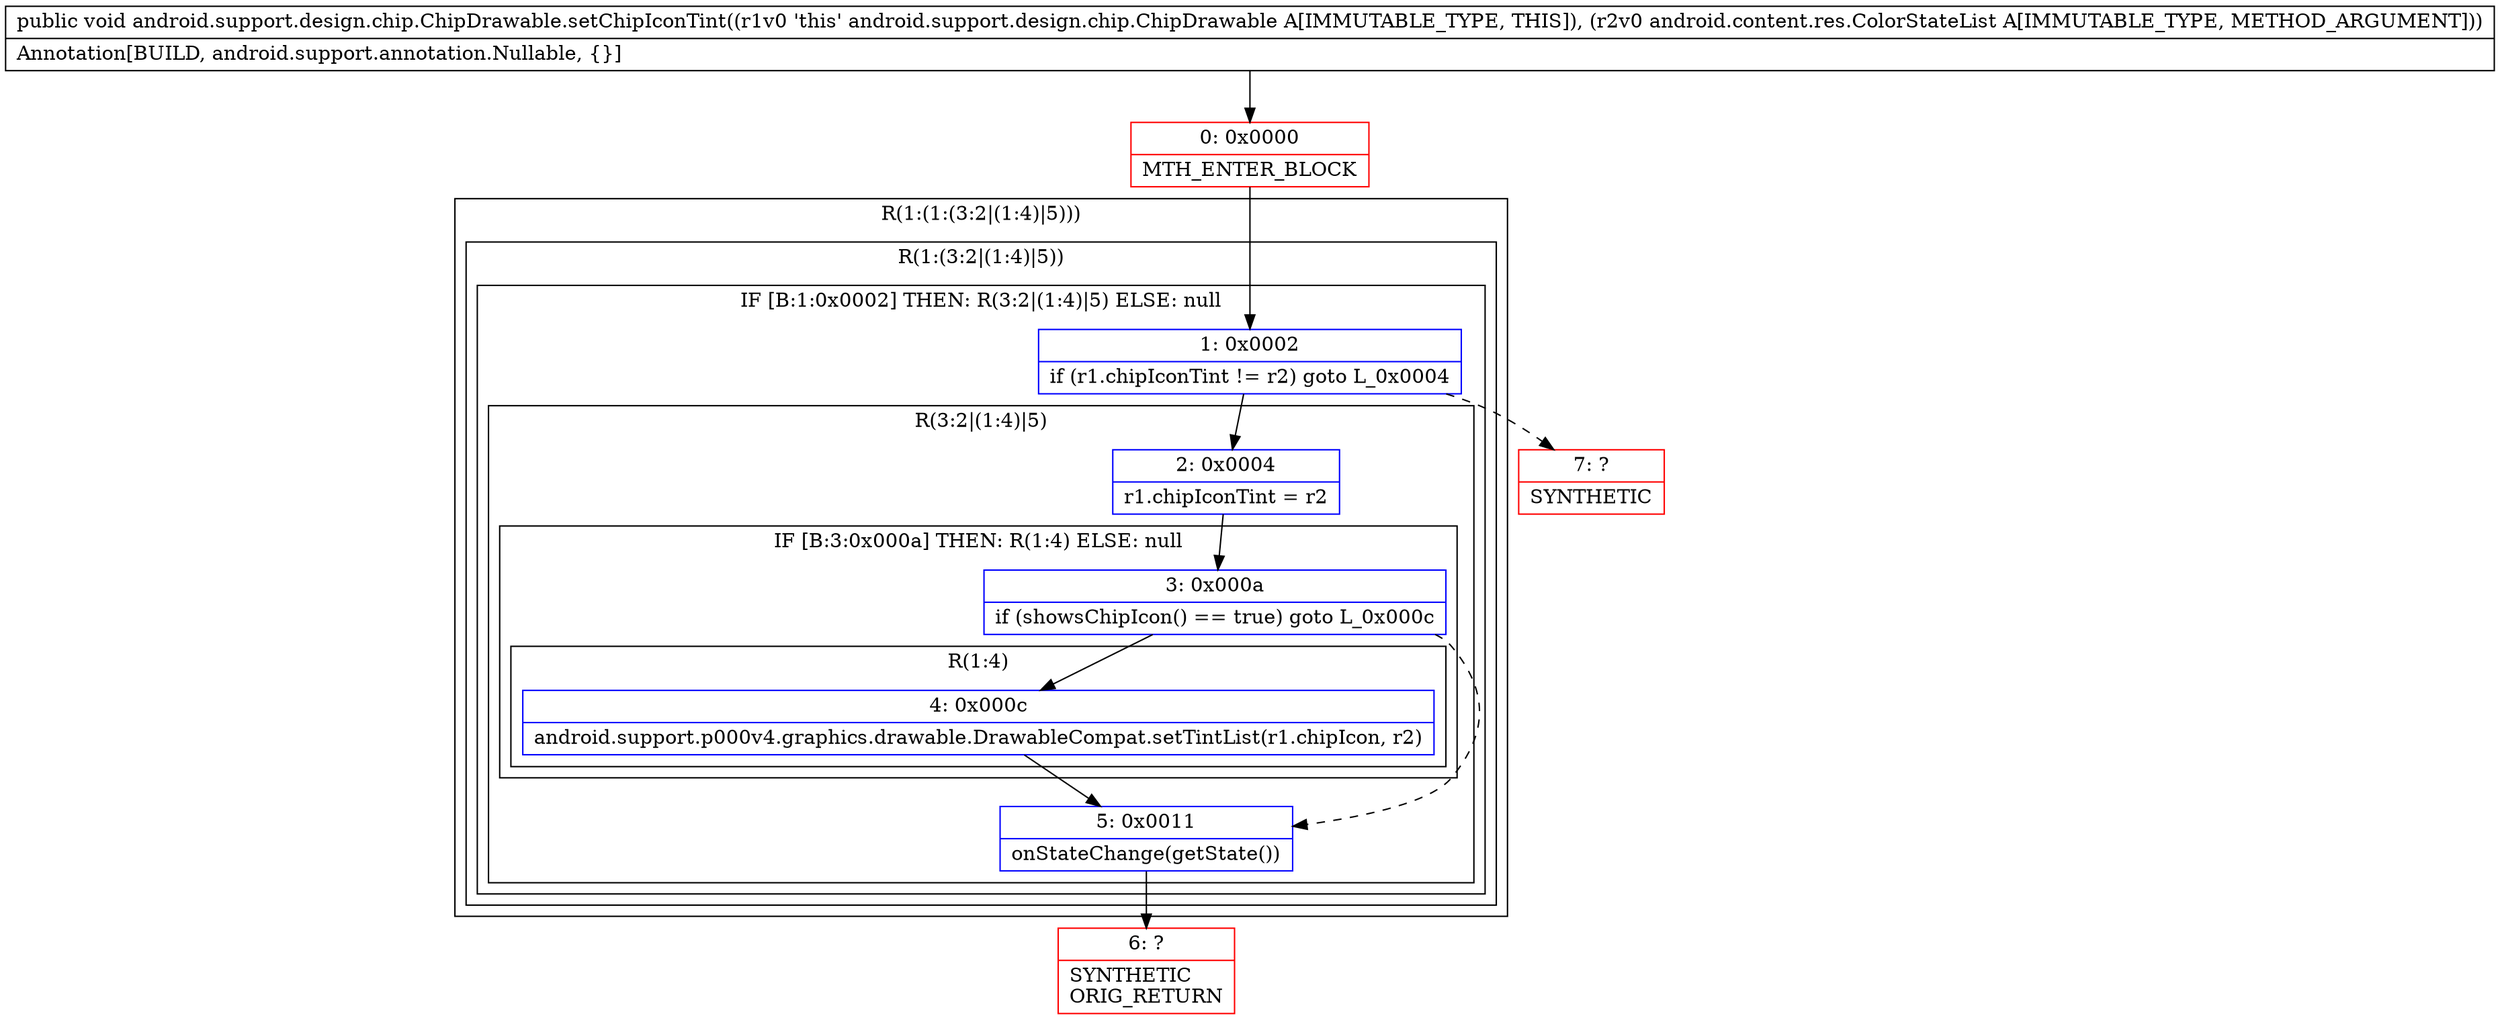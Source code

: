 digraph "CFG forandroid.support.design.chip.ChipDrawable.setChipIconTint(Landroid\/content\/res\/ColorStateList;)V" {
subgraph cluster_Region_327978329 {
label = "R(1:(1:(3:2|(1:4)|5)))";
node [shape=record,color=blue];
subgraph cluster_Region_1180369666 {
label = "R(1:(3:2|(1:4)|5))";
node [shape=record,color=blue];
subgraph cluster_IfRegion_966830170 {
label = "IF [B:1:0x0002] THEN: R(3:2|(1:4)|5) ELSE: null";
node [shape=record,color=blue];
Node_1 [shape=record,label="{1\:\ 0x0002|if (r1.chipIconTint != r2) goto L_0x0004\l}"];
subgraph cluster_Region_2101157357 {
label = "R(3:2|(1:4)|5)";
node [shape=record,color=blue];
Node_2 [shape=record,label="{2\:\ 0x0004|r1.chipIconTint = r2\l}"];
subgraph cluster_IfRegion_179089750 {
label = "IF [B:3:0x000a] THEN: R(1:4) ELSE: null";
node [shape=record,color=blue];
Node_3 [shape=record,label="{3\:\ 0x000a|if (showsChipIcon() == true) goto L_0x000c\l}"];
subgraph cluster_Region_343007250 {
label = "R(1:4)";
node [shape=record,color=blue];
Node_4 [shape=record,label="{4\:\ 0x000c|android.support.p000v4.graphics.drawable.DrawableCompat.setTintList(r1.chipIcon, r2)\l}"];
}
}
Node_5 [shape=record,label="{5\:\ 0x0011|onStateChange(getState())\l}"];
}
}
}
}
Node_0 [shape=record,color=red,label="{0\:\ 0x0000|MTH_ENTER_BLOCK\l}"];
Node_6 [shape=record,color=red,label="{6\:\ ?|SYNTHETIC\lORIG_RETURN\l}"];
Node_7 [shape=record,color=red,label="{7\:\ ?|SYNTHETIC\l}"];
MethodNode[shape=record,label="{public void android.support.design.chip.ChipDrawable.setChipIconTint((r1v0 'this' android.support.design.chip.ChipDrawable A[IMMUTABLE_TYPE, THIS]), (r2v0 android.content.res.ColorStateList A[IMMUTABLE_TYPE, METHOD_ARGUMENT]))  | Annotation[BUILD, android.support.annotation.Nullable, \{\}]\l}"];
MethodNode -> Node_0;
Node_1 -> Node_2;
Node_1 -> Node_7[style=dashed];
Node_2 -> Node_3;
Node_3 -> Node_4;
Node_3 -> Node_5[style=dashed];
Node_4 -> Node_5;
Node_5 -> Node_6;
Node_0 -> Node_1;
}

